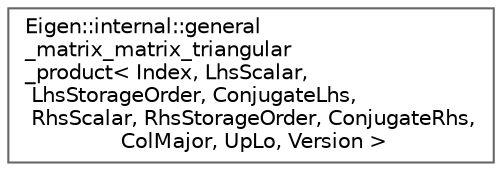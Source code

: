 digraph "类继承关系图"
{
 // LATEX_PDF_SIZE
  bgcolor="transparent";
  edge [fontname=Helvetica,fontsize=10,labelfontname=Helvetica,labelfontsize=10];
  node [fontname=Helvetica,fontsize=10,shape=box,height=0.2,width=0.4];
  rankdir="LR";
  Node0 [id="Node000000",label="Eigen::internal::general\l_matrix_matrix_triangular\l_product\< Index, LhsScalar,\l LhsStorageOrder, ConjugateLhs,\l RhsScalar, RhsStorageOrder, ConjugateRhs,\l ColMajor, UpLo, Version \>",height=0.2,width=0.4,color="grey40", fillcolor="white", style="filled",URL="$struct_eigen_1_1internal_1_1general__matrix__matrix__triangular__product_3_01_index_00_01_lhs_sc850fa7ad178159e52280c5aa1e0ab36e.html",tooltip=" "];
}
